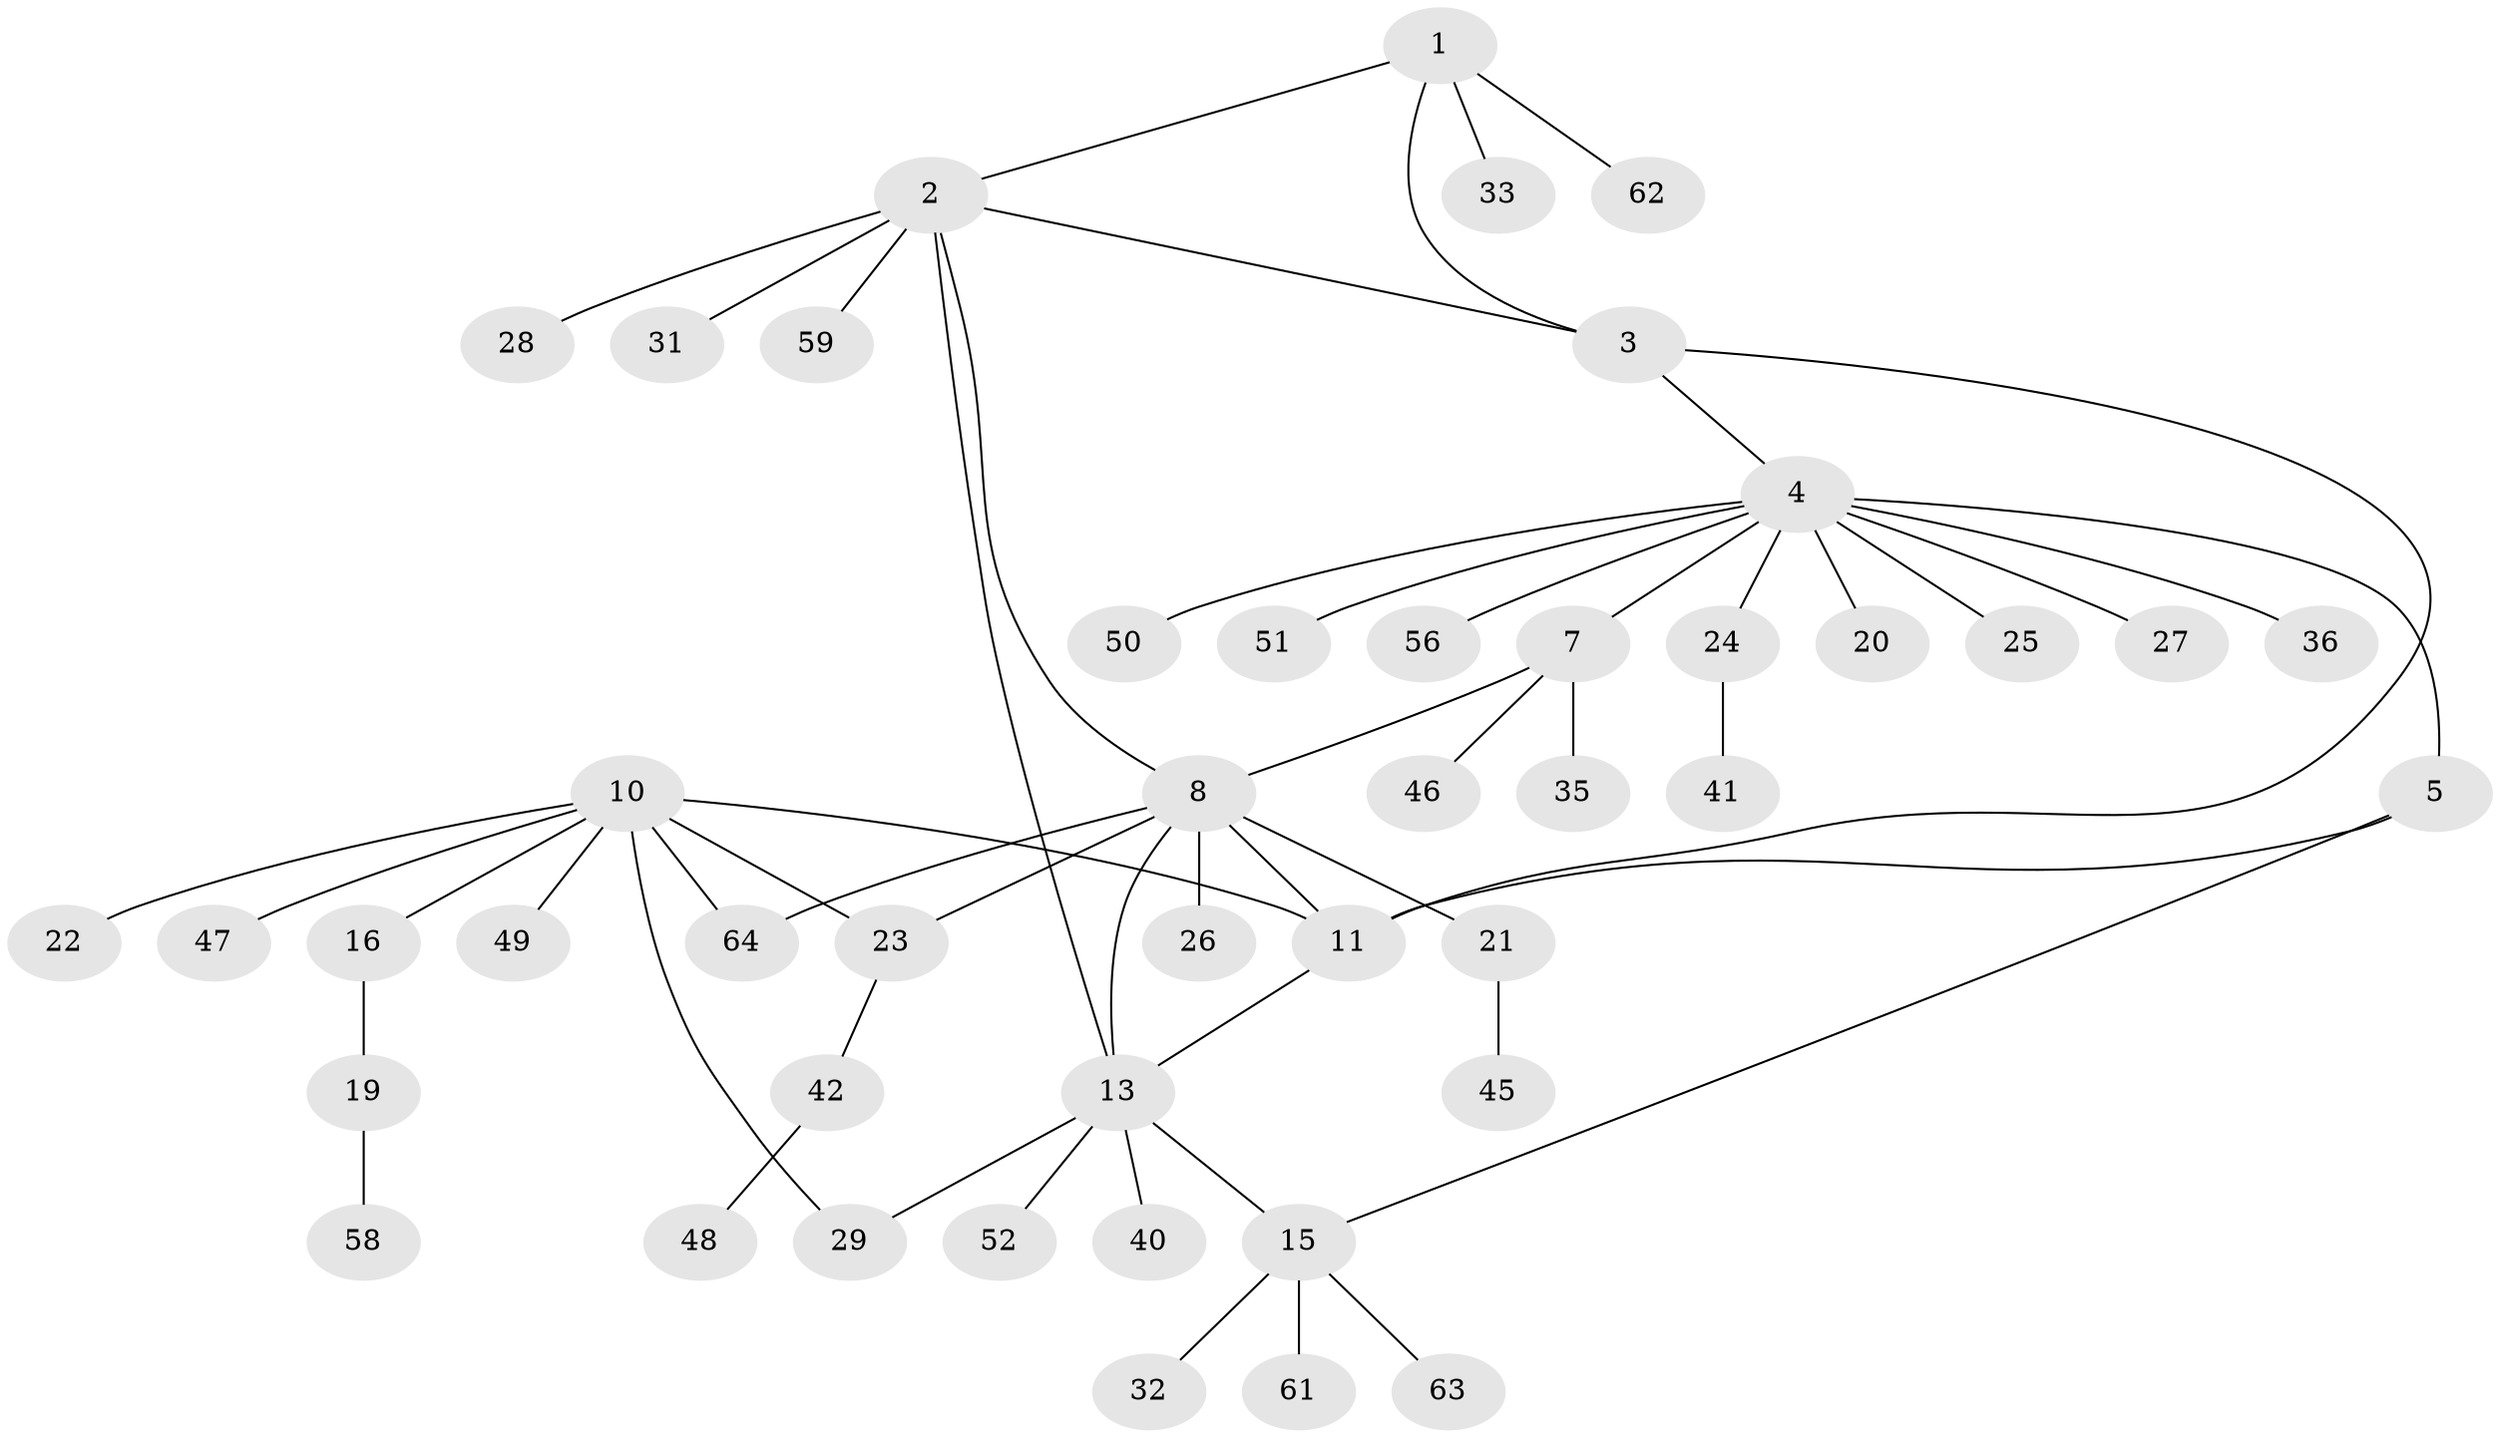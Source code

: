 // original degree distribution, {4: 0.09230769230769231, 7: 0.046153846153846156, 5: 0.03076923076923077, 6: 0.03076923076923077, 8: 0.015384615384615385, 10: 0.015384615384615385, 3: 0.09230769230769231, 2: 0.13846153846153847, 1: 0.5384615384615384}
// Generated by graph-tools (version 1.1) at 2025/11/02/27/25 16:11:37]
// undirected, 46 vertices, 55 edges
graph export_dot {
graph [start="1"]
  node [color=gray90,style=filled];
  1 [super="+37"];
  2 [super="+17"];
  3 [super="+54"];
  4 [super="+6"];
  5;
  7 [super="+39"];
  8 [super="+9"];
  10 [super="+18"];
  11 [super="+12"];
  13 [super="+14"];
  15 [super="+53"];
  16 [super="+55"];
  19 [super="+44"];
  20 [super="+43"];
  21 [super="+30"];
  22;
  23;
  24 [super="+34"];
  25;
  26;
  27;
  28;
  29;
  31 [super="+38"];
  32;
  33;
  35;
  36;
  40;
  41;
  42 [super="+57"];
  45;
  46;
  47;
  48;
  49;
  50;
  51;
  52;
  56;
  58 [super="+60"];
  59 [super="+65"];
  61;
  62;
  63;
  64;
  1 -- 2;
  1 -- 3;
  1 -- 33;
  1 -- 62;
  2 -- 3;
  2 -- 13;
  2 -- 31;
  2 -- 59;
  2 -- 28;
  2 -- 8;
  3 -- 11;
  3 -- 4;
  4 -- 5 [weight=2];
  4 -- 24;
  4 -- 27;
  4 -- 50;
  4 -- 56;
  4 -- 36;
  4 -- 7;
  4 -- 51;
  4 -- 20;
  4 -- 25;
  5 -- 15;
  5 -- 11;
  7 -- 8 [weight=2];
  7 -- 35;
  7 -- 46;
  8 -- 13;
  8 -- 23;
  8 -- 26;
  8 -- 64;
  8 -- 21;
  8 -- 11;
  10 -- 11 [weight=2];
  10 -- 16;
  10 -- 22;
  10 -- 23;
  10 -- 29;
  10 -- 47;
  10 -- 49;
  10 -- 64;
  11 -- 13;
  13 -- 15 [weight=2];
  13 -- 29;
  13 -- 40;
  13 -- 52;
  15 -- 32;
  15 -- 61;
  15 -- 63;
  16 -- 19;
  19 -- 58;
  21 -- 45;
  23 -- 42;
  24 -- 41;
  42 -- 48;
}
